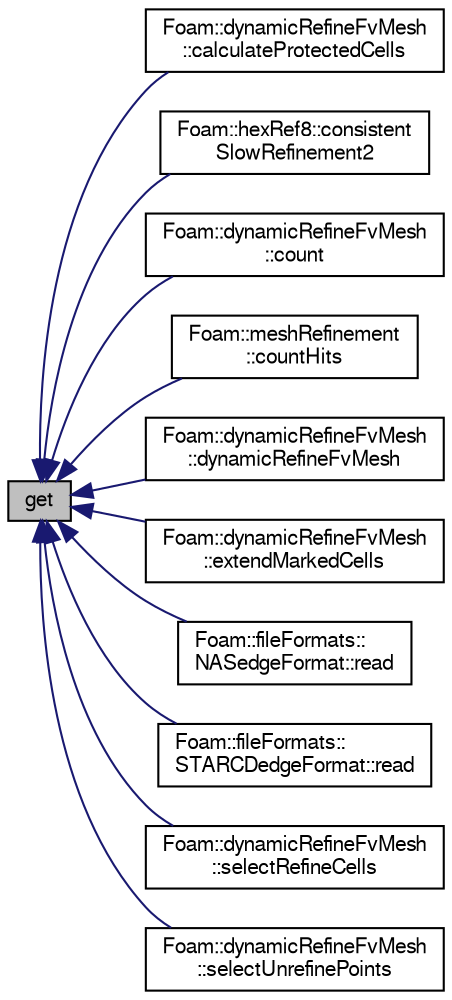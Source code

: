 digraph "get"
{
  bgcolor="transparent";
  edge [fontname="FreeSans",fontsize="10",labelfontname="FreeSans",labelfontsize="10"];
  node [fontname="FreeSans",fontsize="10",shape=record];
  rankdir="LR";
  Node1 [label="get",height=0.2,width=0.4,color="black", fillcolor="grey75", style="filled" fontcolor="black"];
  Node1 -> Node2 [dir="back",color="midnightblue",fontsize="10",style="solid",fontname="FreeSans"];
  Node2 [label="Foam::dynamicRefineFvMesh\l::calculateProtectedCells",height=0.2,width=0.4,color="black",URL="$a00584.html#af8b71b6dfea140fadda62a66877729e8",tooltip="Calculate cells that cannot be refined since would trigger. "];
  Node1 -> Node3 [dir="back",color="midnightblue",fontsize="10",style="solid",fontname="FreeSans"];
  Node3 [label="Foam::hexRef8::consistent\lSlowRefinement2",height=0.2,width=0.4,color="black",URL="$a00980.html#ac6ddabf79074c4c7cc1cfe6908d6c4a9",tooltip="Like consistentSlowRefinement but uses different meshWave. "];
  Node1 -> Node4 [dir="back",color="midnightblue",fontsize="10",style="solid",fontname="FreeSans"];
  Node4 [label="Foam::dynamicRefineFvMesh\l::count",height=0.2,width=0.4,color="black",URL="$a00584.html#a75b6ebbbcdad054738918872751813e4",tooltip="Count set/unset elements in packedlist. "];
  Node1 -> Node5 [dir="back",color="midnightblue",fontsize="10",style="solid",fontname="FreeSans"];
  Node5 [label="Foam::meshRefinement\l::countHits",height=0.2,width=0.4,color="black",URL="$a01428.html#a38b210478b6ed87639526bb88d11c147",tooltip="Count number of intersections (local) "];
  Node1 -> Node6 [dir="back",color="midnightblue",fontsize="10",style="solid",fontname="FreeSans"];
  Node6 [label="Foam::dynamicRefineFvMesh\l::dynamicRefineFvMesh",height=0.2,width=0.4,color="black",URL="$a00584.html#adb7d4548e6fcf38f86bf13798cef53eb",tooltip="Construct from IOobject. "];
  Node1 -> Node7 [dir="back",color="midnightblue",fontsize="10",style="solid",fontname="FreeSans"];
  Node7 [label="Foam::dynamicRefineFvMesh\l::extendMarkedCells",height=0.2,width=0.4,color="black",URL="$a00584.html#a5b890a255cc04bd452980b3be0647342",tooltip="Extend markedCell with cell-face-cell. "];
  Node1 -> Node8 [dir="back",color="midnightblue",fontsize="10",style="solid",fontname="FreeSans"];
  Node8 [label="Foam::fileFormats::\lNASedgeFormat::read",height=0.2,width=0.4,color="black",URL="$a01525.html#a464ebd67acbdff0014d4dae69e3ec4be",tooltip="Read from a file. "];
  Node1 -> Node9 [dir="back",color="midnightblue",fontsize="10",style="solid",fontname="FreeSans"];
  Node9 [label="Foam::fileFormats::\lSTARCDedgeFormat::read",height=0.2,width=0.4,color="black",URL="$a02363.html#a464ebd67acbdff0014d4dae69e3ec4be",tooltip="Read from file. "];
  Node1 -> Node10 [dir="back",color="midnightblue",fontsize="10",style="solid",fontname="FreeSans"];
  Node10 [label="Foam::dynamicRefineFvMesh\l::selectRefineCells",height=0.2,width=0.4,color="black",URL="$a00584.html#a9348fddb91823c074b781046aa0cd05c",tooltip="Subset candidate cells for refinement. "];
  Node1 -> Node11 [dir="back",color="midnightblue",fontsize="10",style="solid",fontname="FreeSans"];
  Node11 [label="Foam::dynamicRefineFvMesh\l::selectUnrefinePoints",height=0.2,width=0.4,color="black",URL="$a00584.html#a666bec600a9eefe1cc28e2350ca8d35b",tooltip="Select points that can be unrefined. "];
}
